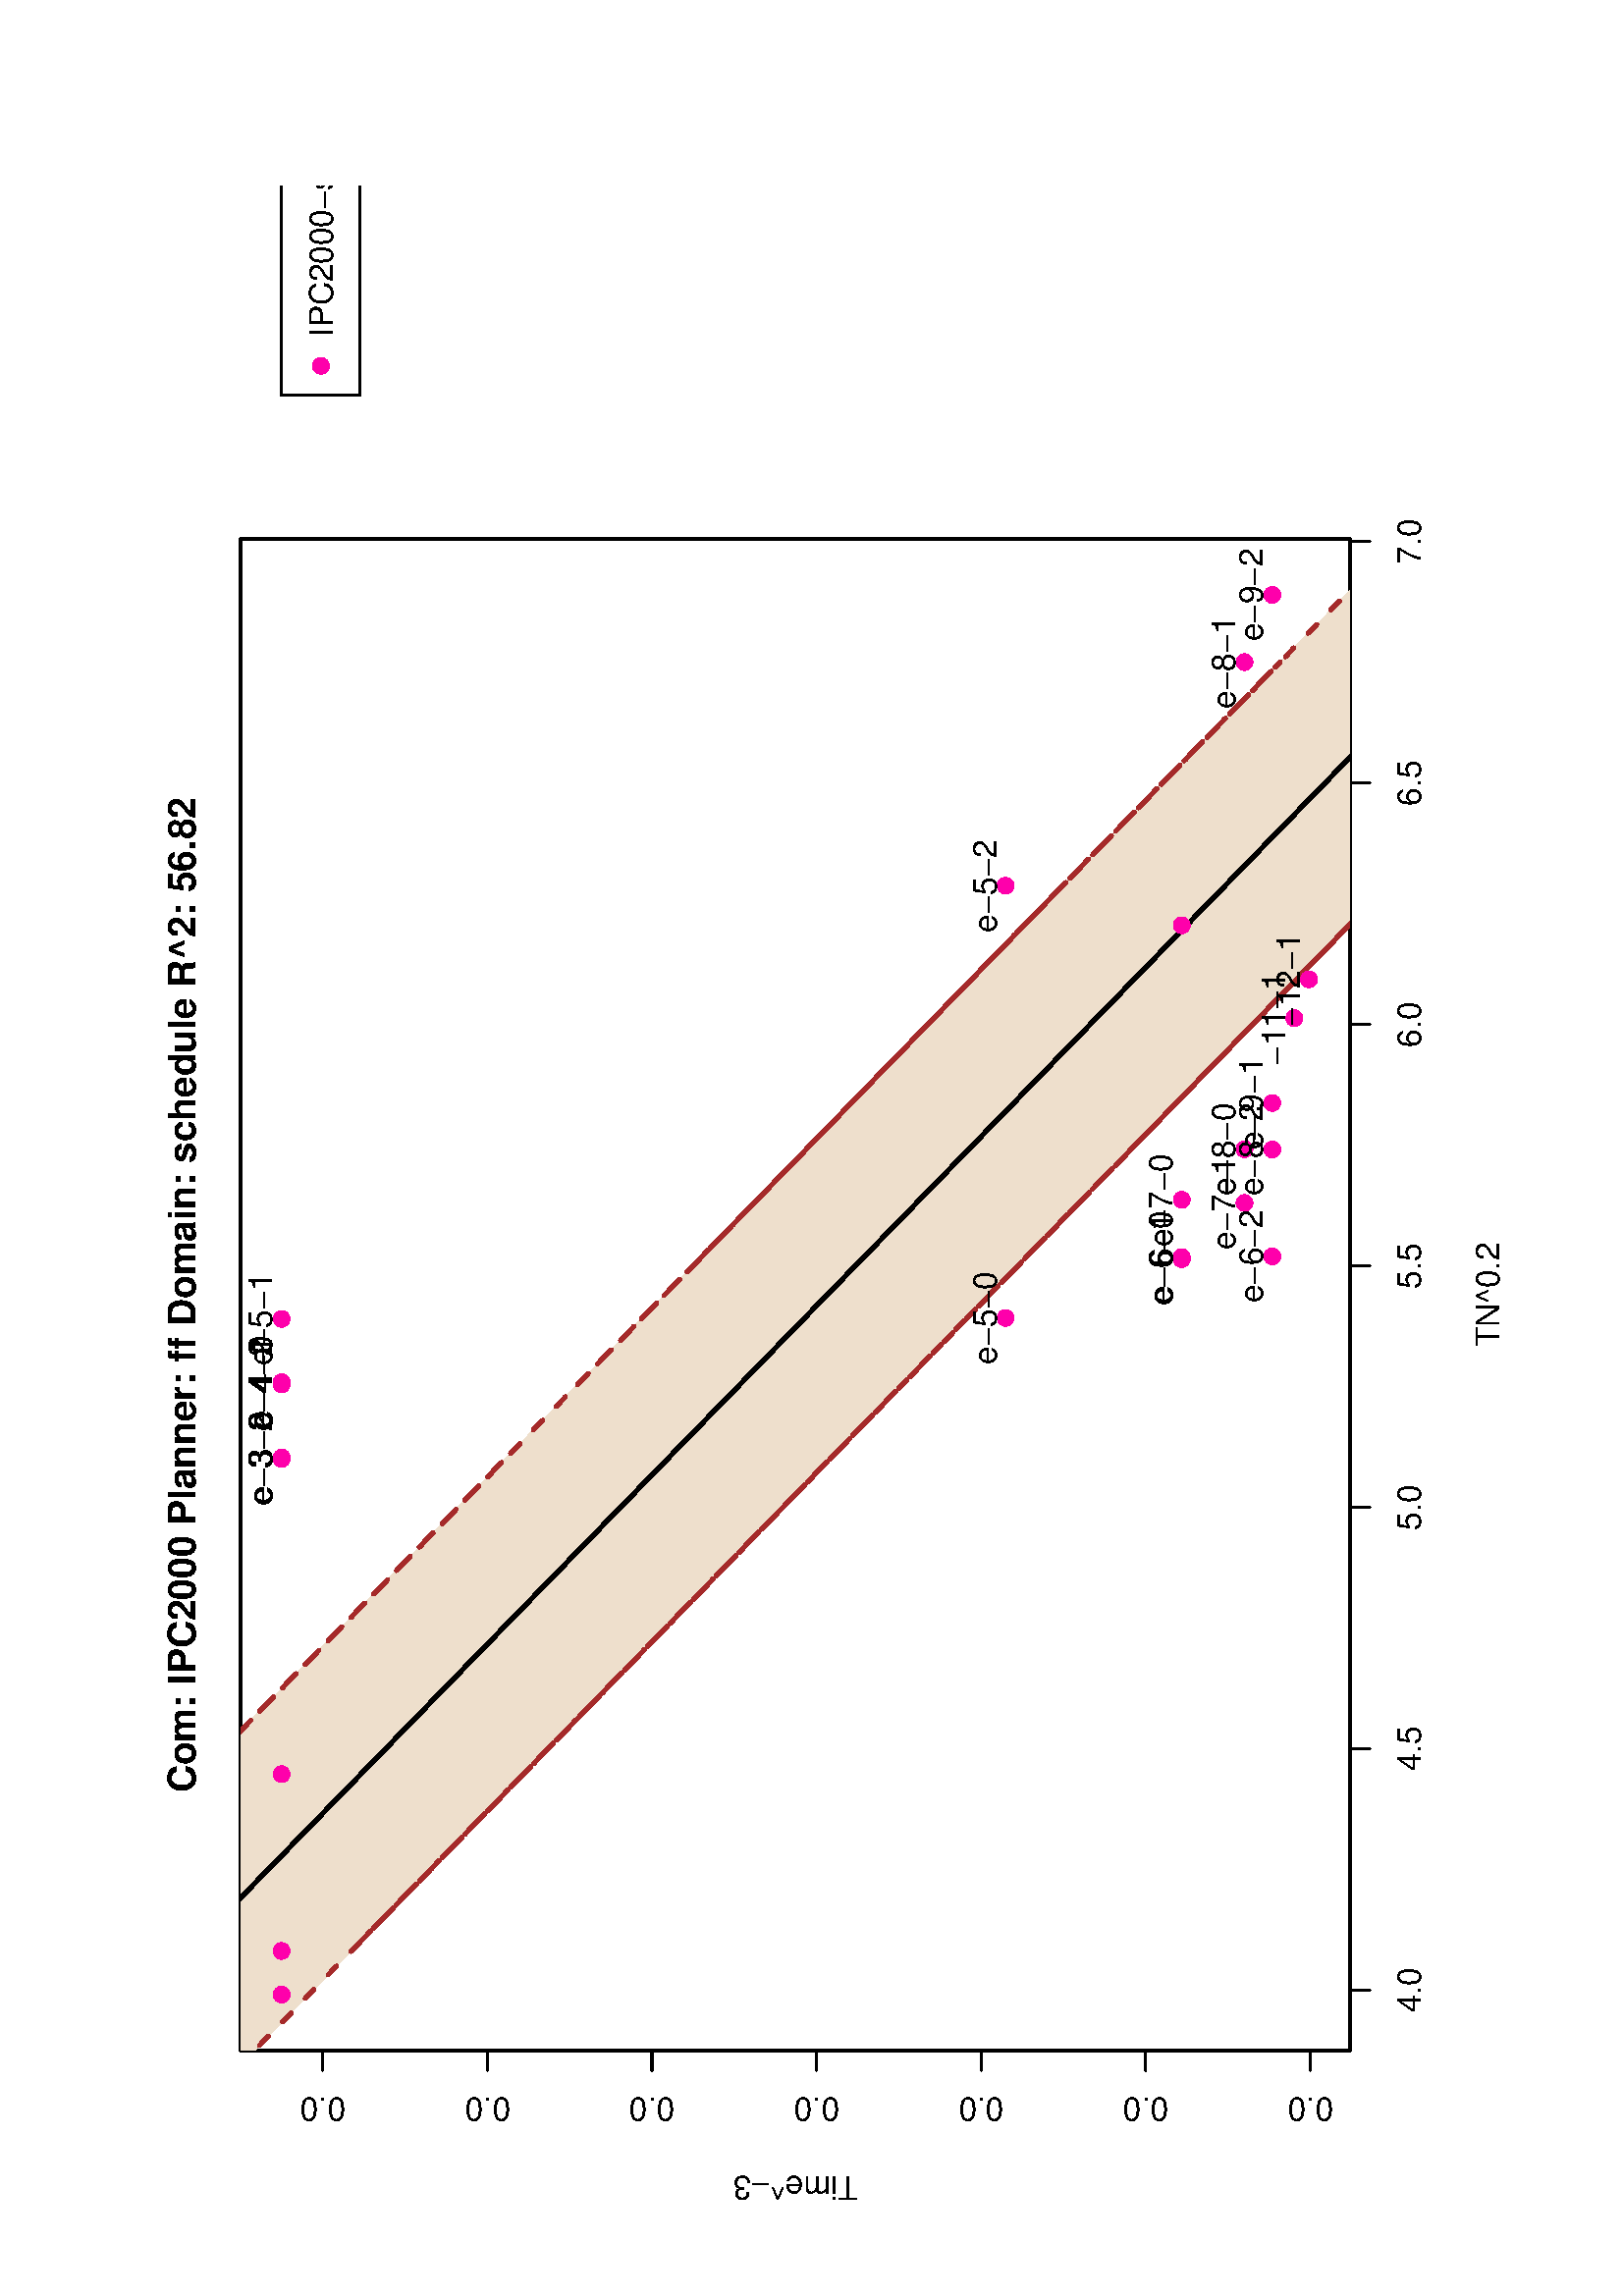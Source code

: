 %!PS-Adobe-3.0
%%DocumentNeededResources: font Helvetica
%%+ font Helvetica-Bold
%%+ font Helvetica-Oblique
%%+ font Helvetica-BoldOblique
%%+ font Symbol
%%DocumentMedia: letter 612 792 0 () ()
%%Pages: (atend)
%%Orientation: Landscape
%%BoundingBox: 45 18 567 774
%%EndComments
%%BeginProlog
/bp  { gs sRGB 612.00 0 translate 90 rotate gs } def
% begin .ps.prolog
/gs  { gsave } bind def
/gr  { grestore } bind def
/ep  { showpage gr gr } bind def
/m   { moveto } bind def
/l  { rlineto } bind def
/np  { newpath } bind def
/cp  { closepath } bind def
/f   { fill } bind def
/o   { stroke } bind def
/c   { newpath 0 360 arc } bind def
/r   { 4 2 roll moveto 1 copy 3 -1 roll exch 0 exch rlineto 0 rlineto -1 mul 0 exch rlineto closepath } bind def
/p1  { stroke } bind def
/p2  { gsave bg fill grestore newpath } bind def
/p3  { gsave bg fill grestore stroke } bind def
/p6  { gsave bg eofill grestore newpath } bind def
/p7  { gsave bg eofill grestore stroke } bind def
/t   { 5 -2 roll moveto gsave rotate
       1 index stringwidth pop
       mul neg 0 rmoveto show grestore } bind def
/ta  { 4 -2 roll moveto gsave rotate show } bind def
/tb  { 2 -1 roll 0 rmoveto show } bind def
/cl  { grestore gsave newpath 3 index 3 index moveto 1 index
       4 -1 roll lineto  exch 1 index lineto lineto
       closepath clip newpath } bind def
/rgb { setrgbcolor } bind def
/s   { scalefont setfont } bind def
% end   .ps.prolog
/sRGB { [ /CIEBasedABC
          << /DecodeLMN
               [ { dup 0.039 le
                        {12.923 div}
                        {0.055 add 1.055 div 2.4 exp }
                     ifelse
                 } bind dup dup
               ]
             /MatrixLMN [0.412 0.213 0.019
                         0.358 0.715 0.119
                         0.18 0.072 0.95]
             /WhitePoint [0.951 1.0 1.089]
           >>
         ] setcolorspace } bind def
/srgb { setcolor } bind def
%%IncludeResource: font Helvetica
/Helvetica findfont
dup length dict begin
  {1 index /FID ne {def} {pop pop} ifelse} forall
  /Encoding ISOLatin1Encoding def
  currentdict
  end
/Font1 exch definefont pop
%%IncludeResource: font Helvetica-Bold
/Helvetica-Bold findfont
dup length dict begin
  {1 index /FID ne {def} {pop pop} ifelse} forall
  /Encoding ISOLatin1Encoding def
  currentdict
  end
/Font2 exch definefont pop
%%IncludeResource: font Helvetica-Oblique
/Helvetica-Oblique findfont
dup length dict begin
  {1 index /FID ne {def} {pop pop} ifelse} forall
  /Encoding ISOLatin1Encoding def
  currentdict
  end
/Font3 exch definefont pop
%%IncludeResource: font Helvetica-BoldOblique
/Helvetica-BoldOblique findfont
dup length dict begin
  {1 index /FID ne {def} {pop pop} ifelse} forall
  /Encoding ISOLatin1Encoding def
  currentdict
  end
/Font4 exch definefont pop
%%IncludeResource: font Symbol
/Symbol findfont
dup length dict begin
  {1 index /FID ne {def} {pop pop} ifelse} forall
  currentdict
  end
/Font5 exch definefont pop
%%EndProlog
%%Page: 1 1
bp
18.00 45.00 774.00 567.00 cl
0 0 0 srgb
0.75 setlinewidth
[] 0 setdash
1 setlinecap
1 setlinejoin
10.00 setmiterlimit
np
112.20 117.00 m
531.33 0 l
o
np
112.20 117.00 m
0 -7.20 l
o
np
200.76 117.00 m
0 -7.20 l
o
np
289.31 117.00 m
0 -7.20 l
o
np
377.86 117.00 m
0 -7.20 l
o
np
466.42 117.00 m
0 -7.20 l
o
np
554.97 117.00 m
0 -7.20 l
o
np
643.53 117.00 m
0 -7.20 l
o
/Font1 findfont 12 s
112.20 91.08 (4.0) .5 0 t
200.76 91.08 (4.5) .5 0 t
289.31 91.08 (5.0) .5 0 t
377.86 91.08 (5.5) .5 0 t
466.42 91.08 (6.0) .5 0 t
554.97 91.08 (6.5) .5 0 t
643.53 91.08 (7.0) .5 0 t
np
90.00 131.55 m
0 362.10 l
o
np
90.00 131.55 m
-7.20 0 l
o
np
90.00 191.90 m
-7.20 0 l
o
np
90.00 252.25 m
-7.20 0 l
o
np
90.00 312.60 m
-7.20 0 l
o
np
90.00 372.95 m
-7.20 0 l
o
np
90.00 433.30 m
-7.20 0 l
o
np
90.00 493.65 m
-7.20 0 l
o
72.72 131.55 (0.0) .5 90 t
72.72 191.90 (0.0) .5 90 t
72.72 252.25 (0.0) .5 90 t
72.72 312.60 (0.0) .5 90 t
72.72 372.95 (0.0) .5 90 t
72.72 433.30 (0.0) .5 90 t
72.72 493.65 (0.0) .5 90 t
np
90.00 117.00 m
554.40 0 l
0 406.80 l
-554.40 0 l
0 -406.80 l
o
18.00 45.00 774.00 567.00 cl
/Font2 findfont 14 s
0 0 0 srgb
184.56 540.37 (Com: IPC2000 Planner: ff Domain: sc) 0 ta
-0.140 (hedule R^2: 56.82) tb gr
/Font1 findfont 12 s
367.20 62.28 (TN^0.2) .5 0 t
43.92 320.40 (Time^-3) .5 90 t
90.00 117.00 644.40 523.80 cl
/bg { 0.933 0.875 0.8 srgb } def
np
 40.36 567.00 m
45.53 -44.28 l
-45.53 44.28 l
0 0 l
70.17 -68.25 l
358.09 -348.25 l
14.25 -13.86 l
-291.51 283.51 l
116.12 -112.93 l
-180.93 175.95 l
180.41 -175.44 l
28.14 -27.38 l
-0.23 0.23 l
-0.56 0.54 l
24.40 -23.72 l
-0.38 0.37 l
158.89 -154.53 l
-136.20 132.45 l
-0.80 0.79 l
1.03 -1.01 l
20.78 -20.21 l
-1.16 1.13 l
101.82 -99.02 l
-82.13 79.87 l
156.55 -152.24 l
0 0 l
-156.64 152.33 l
17.06 -16.59 l
139.58 -135.74 l
122.48 0 l
-59.70 58.07 l
59.70 -58.07 l
0 0 l
-75.72 73.65 l
-186.34 181.21 l
-17.06 16.60 l
178.75 -173.85 l
-178.66 173.75 l
82.13 -79.87 l
-101.82 99.02 l
1.16 -1.13 l
-20.78 20.21 l
-1.03 1.01 l
0.80 -0.78 l
136.20 -132.45 l
-158.89 154.52 l
0.38 -0.37 l
-24.40 23.72 l
0.56 -0.54 l
0.23 -0.22 l
-28.14 27.37 l
-144.12 140.15 l
0 0 l
144.64 -140.66 l
-116.12 112.93 l
291.51 -283.50 l
-14.25 13.85 l
-305.78 297.38 l
cp p2
0 0 0 srgb
1.50 setlinewidth
[] 0 setdash
1 setlinecap
1 setlinejoin
10.00 setmiterlimit
np
101.60 567.00 m
8.93 -8.69 l
358.09 -348.25 l
14.25 -13.86 l
-291.51 283.51 l
116.12 -112.93 l
-180.93 175.95 l
180.41 -175.44 l
28.14 -27.38 l
-0.23 0.23 l
-0.56 0.54 l
24.40 -23.72 l
-0.38 0.37 l
158.89 -154.53 l
-136.20 132.46 l
-0.80 0.78 l
1.03 -1.01 l
20.78 -20.21 l
-1.16 1.13 l
101.82 -99.02 l
-82.13 79.87 l
178.66 -173.75 l
-178.75 173.85 l
17.06 -16.60 l
186.34 -181.22 l
14.48 -14.08 l
o
0.647 0.165 0.165 srgb
1.50 setlinewidth
[ 4.50 7.50] 0 setdash
np
162.84 567.00 m
305.78 -297.38 l
14.25 -13.85 l
-291.51 283.50 l
116.12 -112.93 l
-144.64 140.66 l
o
np
162.84 567.00 m
144.12 -140.15 l
28.14 -27.37 l
-0.23 0.22 l
-0.56 0.54 l
24.40 -23.72 l
-0.38 0.37 l
158.89 -154.52 l
-136.20 132.45 l
-0.80 0.78 l
1.03 -1.01 l
20.78 -20.21 l
-1.16 1.13 l
101.82 -99.02 l
-82.13 79.87 l
178.66 -173.75 l
-178.75 173.85 l
17.06 -16.60 l
186.34 -181.21 l
75.72 -73.65 l
o
np
699.59 45.00 m
-59.70 58.07 l
59.70 -58.07 l
o
np
40.36 567.00 m
45.53 -44.28 l
-45.53 44.28 l
o
np
40.36 567.00 m
70.17 -68.25 l
358.09 -348.25 l
14.25 -13.86 l
-291.51 283.51 l
116.12 -112.93 l
-180.93 175.95 l
180.41 -175.44 l
28.14 -27.38 l
-0.23 0.23 l
-0.56 0.54 l
24.40 -23.72 l
-0.38 0.37 l
158.89 -154.53 l
-136.20 132.45 l
-0.80 0.79 l
1.03 -1.01 l
20.78 -20.21 l
-1.16 1.13 l
101.82 -99.02 l
-82.13 79.87 l
156.55 -152.24 l
o
np
577.11 45.00 m
-156.64 152.33 l
17.06 -16.59 l
139.58 -135.74 l
o
/bg { 1 0 0.667 srgb } def
1 0 0.667 srgb
0.75 setlinewidth
[] 0 setdash
468.62 137.44 2.70 c p3
482.87 132.07 2.70 c p3
191.36 508.73 2.70 c p3
110.53 508.73 2.70 c p3
110.53 508.73 2.70 c p3
307.48 508.73 2.70 c p3
126.55 508.73 2.70 c p3
306.96 508.73 2.70 c p3
335.10 508.73 2.70 c p3
334.87 508.73 2.70 c p3
334.31 508.73 2.70 c p3
358.71 243.31 2.70 c p3
358.33 508.73 2.70 c p3
517.22 243.31 2.70 c p3
381.02 178.70 2.70 c p3
380.22 178.70 2.70 c p3
381.25 145.52 2.70 c p3
402.03 178.70 2.70 c p3
400.87 155.69 2.70 c p3
502.69 178.70 2.70 c p3
420.56 155.69 2.70 c p3
599.22 155.69 2.70 c p3
420.47 145.52 2.70 c p3
437.53 145.52 2.70 c p3
623.87 145.52 2.70 c p3
18.00 45.00 774.00 567.00 cl
/Font1 findfont 12 s
0 0 0 srgb
381.02 182.14 (e-6-0) .5 0 t
380.22 182.14 (e-6-1) .5 0 t
381.25 148.96 (e-6-2) .5 0 t
402.03 182.14 (e-7-0) .5 0 t
400.87 159.10 (e-7-1) .5 0 t
420.56 159.13 (e-8-0) .5 0 t
599.22 159.13 (e-8-1) .5 0 t
420.47 148.96 (e-8-2) .5 0 t
437.53 148.96 (e-9-1) .5 0 t
623.87 148.96 (e-9-2) .5 0 t
468.62 140.77 (-11-1) .5 0 t
482.87 135.39 (-12-1) .5 0 t
307.48 512.17 (e-3-0) .5 0 t
306.96 512.17 (e-3-2) .5 0 t
335.10 512.17 (e-4-0) .5 0 t
334.87 512.15 (e-4-1) .5 0 t
334.31 512.15 (e-4-2) .5 0 t
358.71 246.75 (e-5-0) .5 0 t
358.33 512.17 (e-5-1) .5 0 t
517.22 246.75 (e-5-2) .5 0 t
0.75 setlinewidth
[] 0 setdash
1 setlinecap
1 setlinejoin
10.00 setmiterlimit
697.07 508.73 128.72 -28.80 r p1
/bg { 1 0 0.667 srgb } def
1 0 0.667 srgb
707.87 494.33 2.70 c p3
0 0 0 srgb
718.67 490.03 (IPC2000-schedule) 0 0 t
ep
%%Trailer
%%Pages: 1
%%EOF
